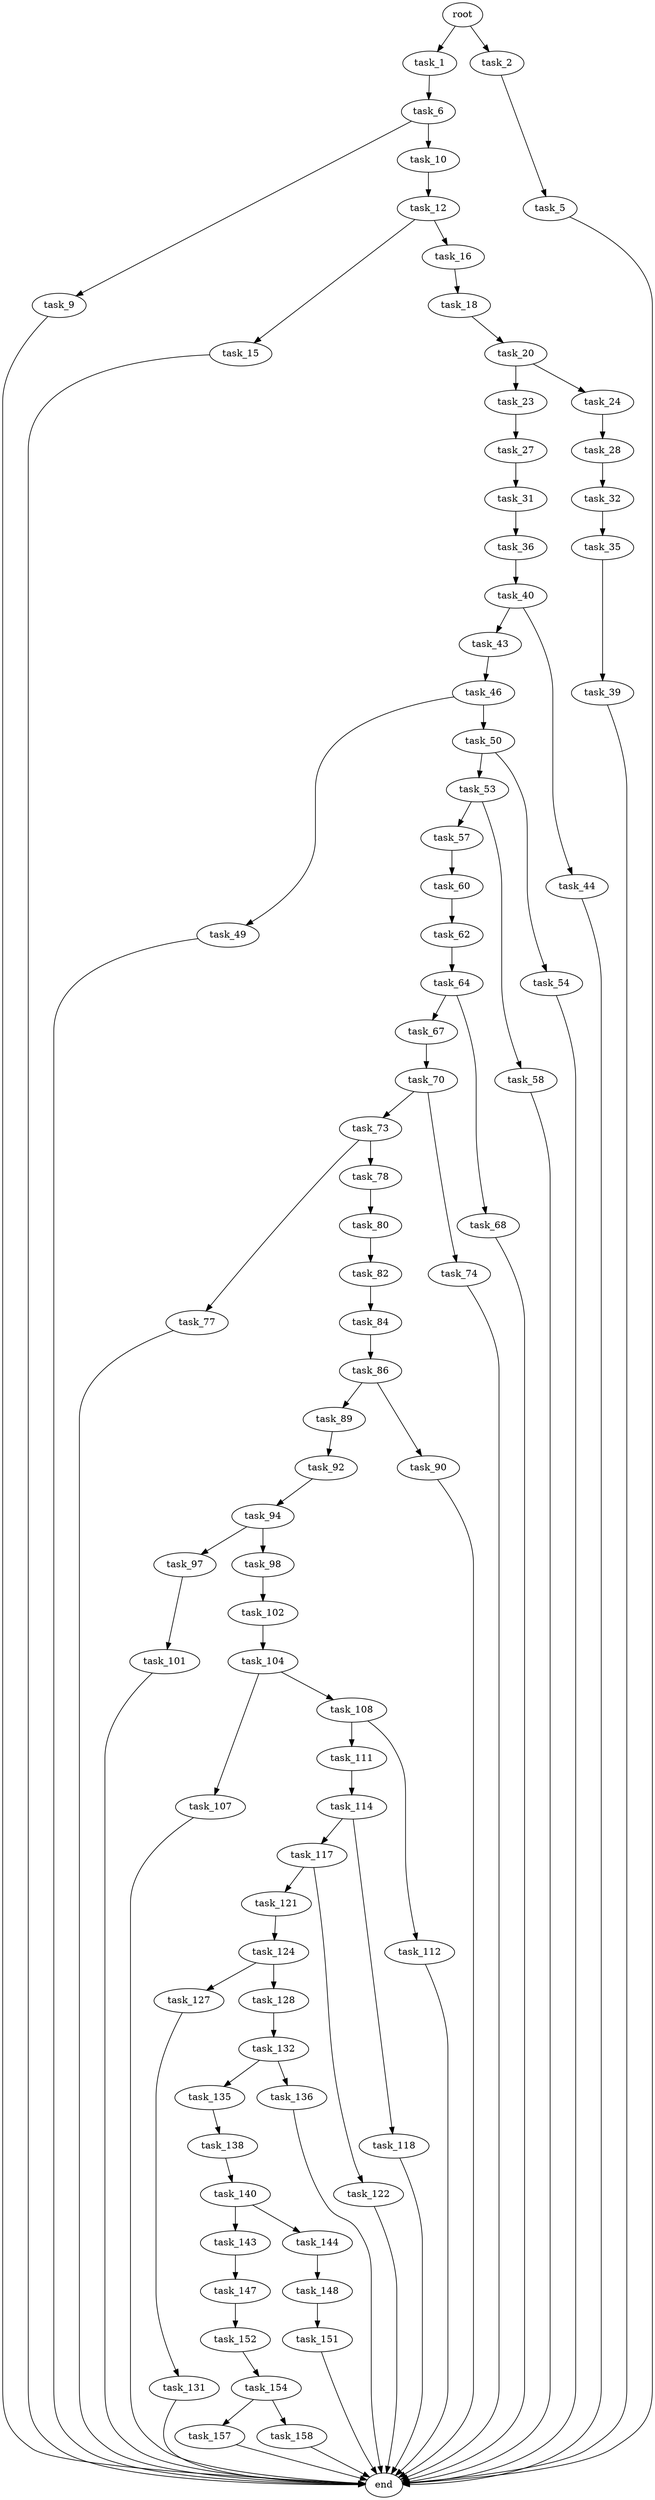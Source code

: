 digraph G {
  root [size="0.000000"];
  task_1 [size="1514748819.000000"];
  task_2 [size="68719476736.000000"];
  task_5 [size="145762174391.000000"];
  task_6 [size="626744271658.000000"];
  task_9 [size="134217728000.000000"];
  task_10 [size="23252584828.000000"];
  task_12 [size="368293445632.000000"];
  task_15 [size="1073741824000.000000"];
  task_16 [size="149301304293.000000"];
  task_18 [size="549755813888.000000"];
  task_20 [size="17385638645.000000"];
  task_23 [size="219028108449.000000"];
  task_24 [size="532218890706.000000"];
  task_27 [size="368293445632.000000"];
  task_28 [size="11354868537.000000"];
  task_31 [size="395101533753.000000"];
  task_32 [size="26940255054.000000"];
  task_35 [size="3671585650.000000"];
  task_36 [size="782757789696.000000"];
  task_39 [size="1073741824000.000000"];
  task_40 [size="68719476736.000000"];
  task_43 [size="782757789696.000000"];
  task_44 [size="2219204359.000000"];
  task_46 [size="368293445632.000000"];
  task_49 [size="128863532164.000000"];
  task_50 [size="288125039862.000000"];
  task_53 [size="7967269934.000000"];
  task_54 [size="19681503175.000000"];
  task_57 [size="141026051311.000000"];
  task_58 [size="19678564844.000000"];
  task_60 [size="134217728000.000000"];
  task_62 [size="782757789696.000000"];
  task_64 [size="147352999127.000000"];
  task_67 [size="6391097946.000000"];
  task_68 [size="151543340920.000000"];
  task_70 [size="993623271.000000"];
  task_73 [size="183120076878.000000"];
  task_74 [size="68719476736.000000"];
  task_77 [size="549755813888.000000"];
  task_78 [size="8589934592.000000"];
  task_80 [size="757134976135.000000"];
  task_82 [size="8247643334.000000"];
  task_84 [size="134217728000.000000"];
  task_86 [size="48051019208.000000"];
  task_89 [size="14385581833.000000"];
  task_90 [size="782757789696.000000"];
  task_92 [size="41743553180.000000"];
  task_94 [size="41857788566.000000"];
  task_97 [size="114616791036.000000"];
  task_98 [size="20268519581.000000"];
  task_101 [size="8589934592.000000"];
  task_102 [size="549755813888.000000"];
  task_104 [size="3242110707.000000"];
  task_107 [size="2760259042.000000"];
  task_108 [size="6563524868.000000"];
  task_111 [size="368293445632.000000"];
  task_112 [size="8264382822.000000"];
  task_114 [size="19884611238.000000"];
  task_117 [size="15667264529.000000"];
  task_118 [size="1073741824000.000000"];
  task_121 [size="368293445632.000000"];
  task_122 [size="155891681359.000000"];
  task_124 [size="860823989340.000000"];
  task_127 [size="15330699501.000000"];
  task_128 [size="211481248950.000000"];
  task_131 [size="28991029248.000000"];
  task_132 [size="1315792463328.000000"];
  task_135 [size="1073741824000.000000"];
  task_136 [size="9971472426.000000"];
  task_138 [size="134217728000.000000"];
  task_140 [size="526959668048.000000"];
  task_143 [size="292039313.000000"];
  task_144 [size="38602963643.000000"];
  task_147 [size="824202936714.000000"];
  task_148 [size="231928233984.000000"];
  task_151 [size="110007685761.000000"];
  task_152 [size="68719476736.000000"];
  task_154 [size="782757789696.000000"];
  task_157 [size="549755813888.000000"];
  task_158 [size="58692056647.000000"];
  end [size="0.000000"];

  root -> task_1 [size="1.000000"];
  root -> task_2 [size="1.000000"];
  task_1 -> task_6 [size="33554432.000000"];
  task_2 -> task_5 [size="134217728.000000"];
  task_5 -> end [size="1.000000"];
  task_6 -> task_9 [size="411041792.000000"];
  task_6 -> task_10 [size="411041792.000000"];
  task_9 -> end [size="1.000000"];
  task_10 -> task_12 [size="536870912.000000"];
  task_12 -> task_15 [size="411041792.000000"];
  task_12 -> task_16 [size="411041792.000000"];
  task_15 -> end [size="1.000000"];
  task_16 -> task_18 [size="134217728.000000"];
  task_18 -> task_20 [size="536870912.000000"];
  task_20 -> task_23 [size="301989888.000000"];
  task_20 -> task_24 [size="301989888.000000"];
  task_23 -> task_27 [size="209715200.000000"];
  task_24 -> task_28 [size="679477248.000000"];
  task_27 -> task_31 [size="411041792.000000"];
  task_28 -> task_32 [size="679477248.000000"];
  task_31 -> task_36 [size="301989888.000000"];
  task_32 -> task_35 [size="679477248.000000"];
  task_35 -> task_39 [size="75497472.000000"];
  task_36 -> task_40 [size="679477248.000000"];
  task_39 -> end [size="1.000000"];
  task_40 -> task_43 [size="134217728.000000"];
  task_40 -> task_44 [size="134217728.000000"];
  task_43 -> task_46 [size="679477248.000000"];
  task_44 -> end [size="1.000000"];
  task_46 -> task_49 [size="411041792.000000"];
  task_46 -> task_50 [size="411041792.000000"];
  task_49 -> end [size="1.000000"];
  task_50 -> task_53 [size="301989888.000000"];
  task_50 -> task_54 [size="301989888.000000"];
  task_53 -> task_57 [size="301989888.000000"];
  task_53 -> task_58 [size="301989888.000000"];
  task_54 -> end [size="1.000000"];
  task_57 -> task_60 [size="301989888.000000"];
  task_58 -> end [size="1.000000"];
  task_60 -> task_62 [size="209715200.000000"];
  task_62 -> task_64 [size="679477248.000000"];
  task_64 -> task_67 [size="679477248.000000"];
  task_64 -> task_68 [size="679477248.000000"];
  task_67 -> task_70 [size="679477248.000000"];
  task_68 -> end [size="1.000000"];
  task_70 -> task_73 [size="33554432.000000"];
  task_70 -> task_74 [size="33554432.000000"];
  task_73 -> task_77 [size="411041792.000000"];
  task_73 -> task_78 [size="411041792.000000"];
  task_74 -> end [size="1.000000"];
  task_77 -> end [size="1.000000"];
  task_78 -> task_80 [size="33554432.000000"];
  task_80 -> task_82 [size="679477248.000000"];
  task_82 -> task_84 [size="411041792.000000"];
  task_84 -> task_86 [size="209715200.000000"];
  task_86 -> task_89 [size="209715200.000000"];
  task_86 -> task_90 [size="209715200.000000"];
  task_89 -> task_92 [size="33554432.000000"];
  task_90 -> end [size="1.000000"];
  task_92 -> task_94 [size="838860800.000000"];
  task_94 -> task_97 [size="33554432.000000"];
  task_94 -> task_98 [size="33554432.000000"];
  task_97 -> task_101 [size="209715200.000000"];
  task_98 -> task_102 [size="411041792.000000"];
  task_101 -> end [size="1.000000"];
  task_102 -> task_104 [size="536870912.000000"];
  task_104 -> task_107 [size="75497472.000000"];
  task_104 -> task_108 [size="75497472.000000"];
  task_107 -> end [size="1.000000"];
  task_108 -> task_111 [size="134217728.000000"];
  task_108 -> task_112 [size="134217728.000000"];
  task_111 -> task_114 [size="411041792.000000"];
  task_112 -> end [size="1.000000"];
  task_114 -> task_117 [size="838860800.000000"];
  task_114 -> task_118 [size="838860800.000000"];
  task_117 -> task_121 [size="301989888.000000"];
  task_117 -> task_122 [size="301989888.000000"];
  task_118 -> end [size="1.000000"];
  task_121 -> task_124 [size="411041792.000000"];
  task_122 -> end [size="1.000000"];
  task_124 -> task_127 [size="838860800.000000"];
  task_124 -> task_128 [size="838860800.000000"];
  task_127 -> task_131 [size="838860800.000000"];
  task_128 -> task_132 [size="536870912.000000"];
  task_131 -> end [size="1.000000"];
  task_132 -> task_135 [size="838860800.000000"];
  task_132 -> task_136 [size="838860800.000000"];
  task_135 -> task_138 [size="838860800.000000"];
  task_136 -> end [size="1.000000"];
  task_138 -> task_140 [size="209715200.000000"];
  task_140 -> task_143 [size="411041792.000000"];
  task_140 -> task_144 [size="411041792.000000"];
  task_143 -> task_147 [size="33554432.000000"];
  task_144 -> task_148 [size="33554432.000000"];
  task_147 -> task_152 [size="536870912.000000"];
  task_148 -> task_151 [size="301989888.000000"];
  task_151 -> end [size="1.000000"];
  task_152 -> task_154 [size="134217728.000000"];
  task_154 -> task_157 [size="679477248.000000"];
  task_154 -> task_158 [size="679477248.000000"];
  task_157 -> end [size="1.000000"];
  task_158 -> end [size="1.000000"];
}
